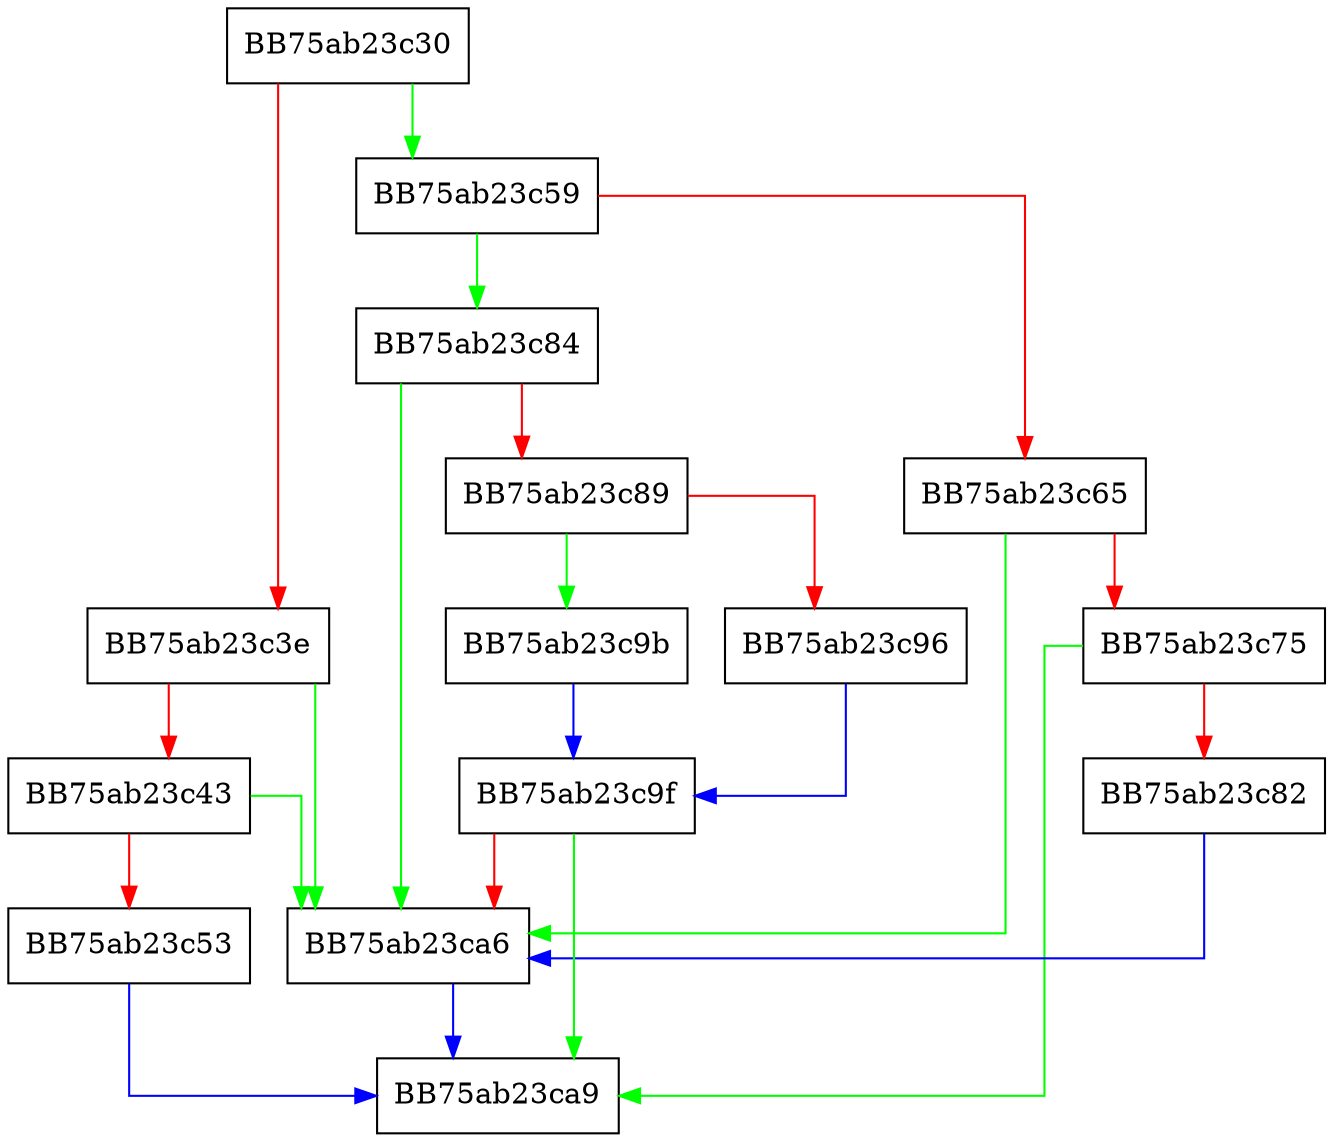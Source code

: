 digraph equivalent {
  node [shape="box"];
  graph [splines=ortho];
  BB75ab23c30 -> BB75ab23c59 [color="green"];
  BB75ab23c30 -> BB75ab23c3e [color="red"];
  BB75ab23c3e -> BB75ab23ca6 [color="green"];
  BB75ab23c3e -> BB75ab23c43 [color="red"];
  BB75ab23c43 -> BB75ab23ca6 [color="green"];
  BB75ab23c43 -> BB75ab23c53 [color="red"];
  BB75ab23c53 -> BB75ab23ca9 [color="blue"];
  BB75ab23c59 -> BB75ab23c84 [color="green"];
  BB75ab23c59 -> BB75ab23c65 [color="red"];
  BB75ab23c65 -> BB75ab23ca6 [color="green"];
  BB75ab23c65 -> BB75ab23c75 [color="red"];
  BB75ab23c75 -> BB75ab23ca9 [color="green"];
  BB75ab23c75 -> BB75ab23c82 [color="red"];
  BB75ab23c82 -> BB75ab23ca6 [color="blue"];
  BB75ab23c84 -> BB75ab23ca6 [color="green"];
  BB75ab23c84 -> BB75ab23c89 [color="red"];
  BB75ab23c89 -> BB75ab23c9b [color="green"];
  BB75ab23c89 -> BB75ab23c96 [color="red"];
  BB75ab23c96 -> BB75ab23c9f [color="blue"];
  BB75ab23c9b -> BB75ab23c9f [color="blue"];
  BB75ab23c9f -> BB75ab23ca9 [color="green"];
  BB75ab23c9f -> BB75ab23ca6 [color="red"];
  BB75ab23ca6 -> BB75ab23ca9 [color="blue"];
}